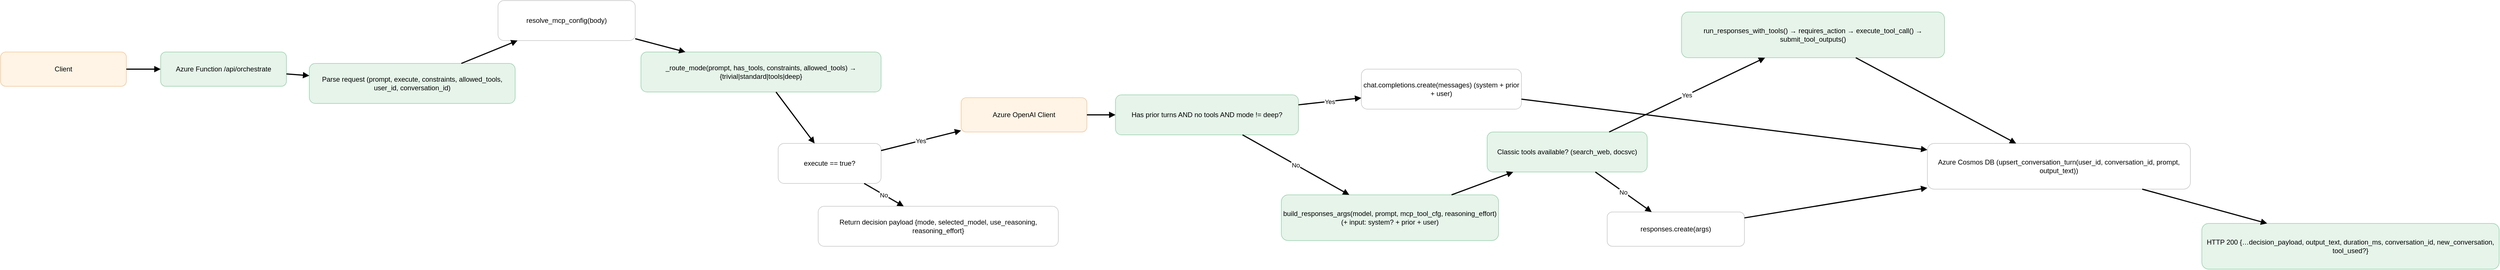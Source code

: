 <mxfile>
    <diagram name="Orchestrate HTTP Flow" id="0">
        <mxGraphModel dx="938" dy="1253" grid="1" gridSize="10" guides="1" tooltips="1" connect="1" arrows="1" fold="1" page="1" pageScale="1" pageWidth="1600" pageHeight="1000" math="0" shadow="0">
            <root>
                <mxCell id="0"/>
                <mxCell id="1" parent="0"/>
                <mxCell id="2" value="Client" style="rounded=1;whiteSpace=wrap;html=1;fillColor=#FFF4E5;strokeColor=#F1C69A;" parent="1" vertex="1">
                    <mxGeometry x="40" y="80" width="220" height="60" as="geometry"/>
                </mxCell>
                <mxCell id="3" value="Azure Function /api/orchestrate" style="rounded=1;whiteSpace=wrap;html=1;fillColor=#E6F4EA;strokeColor=#9AD0AC;" parent="1" vertex="1">
                    <mxGeometry x="320" y="80" width="220" height="60" as="geometry"/>
                </mxCell>
                <mxCell id="4" value="Parse request (prompt, execute, constraints, allowed_tools, user_id, conversation_id)" style="rounded=1;whiteSpace=wrap;html=1;fillColor=#E6F4EA;strokeColor=#9AD0AC;" parent="1" vertex="1">
                    <mxGeometry x="580" y="100" width="360" height="70" as="geometry"/>
                </mxCell>
                <mxCell id="5" value="resolve_mcp_config(body)" style="rounded=1;whiteSpace=wrap;html=1;fillColor=#FFFFFF;strokeColor=#C8C8C8;fontSize=12;" parent="1" vertex="1">
                    <mxGeometry x="910" y="-10" width="240" height="70" as="geometry"/>
                </mxCell>
                <mxCell id="6" value="_route_mode(prompt, has_tools, constraints, allowed_tools) → {trivial|standard|tools|deep}" style="rounded=1;whiteSpace=wrap;html=1;fillColor=#E6F4EA;strokeColor=#9AD0AC;" parent="1" vertex="1">
                    <mxGeometry x="1160" y="80" width="420" height="70" as="geometry"/>
                </mxCell>
                <mxCell id="7" value="execute == true?" style="rounded=1;whiteSpace=wrap;html=1;fillColor=#FFFFFF;strokeColor=#C8C8C8;fontSize=12;" parent="1" vertex="1">
                    <mxGeometry x="1400" y="240" width="180" height="70" as="geometry"/>
                </mxCell>
                <mxCell id="8" value="Return decision payload {mode, selected_model, use_reasoning, reasoning_effort}" style="rounded=1;whiteSpace=wrap;html=1;fillColor=#FFFFFF;strokeColor=#C8C8C8;fontSize=12;" parent="1" vertex="1">
                    <mxGeometry x="1470" y="350" width="420" height="70" as="geometry"/>
                </mxCell>
                <mxCell id="9" value="Azure OpenAI Client" style="rounded=1;whiteSpace=wrap;html=1;fillColor=#FFF4E5;strokeColor=#F1C69A;" parent="1" vertex="1">
                    <mxGeometry x="1720" y="160" width="220" height="60" as="geometry"/>
                </mxCell>
                <mxCell id="10" value="Has prior turns AND no tools AND mode != deep?" style="rounded=1;whiteSpace=wrap;html=1;fillColor=#E6F4EA;strokeColor=#9AD0AC;" parent="1" vertex="1">
                    <mxGeometry x="1990" y="155" width="320" height="70" as="geometry"/>
                </mxCell>
                <mxCell id="11" value="chat.completions.create(messages) (system + prior + user)" style="rounded=1;whiteSpace=wrap;html=1;fillColor=#FFFFFF;strokeColor=#C8C8C8;fontSize=12;" parent="1" vertex="1">
                    <mxGeometry x="2420" y="110" width="280" height="70" as="geometry"/>
                </mxCell>
                <mxCell id="12" value="build_responses_args(model, prompt, mcp_tool_cfg, reasoning_effort) (+ input: system? + prior + user)" style="rounded=1;whiteSpace=wrap;html=1;fillColor=#E6F4EA;strokeColor=#9AD0AC;" parent="1" vertex="1">
                    <mxGeometry x="2280" y="330" width="380" height="80" as="geometry"/>
                </mxCell>
                <mxCell id="13" value="Classic tools available? (search_web, docsvc)" style="rounded=1;whiteSpace=wrap;html=1;fillColor=#E6F4EA;strokeColor=#9AD0AC;" parent="1" vertex="1">
                    <mxGeometry x="2640" y="220" width="280" height="70" as="geometry"/>
                </mxCell>
                <mxCell id="14" value="run_responses_with_tools() → requires_action → execute_tool_call() → submit_tool_outputs()" style="rounded=1;whiteSpace=wrap;html=1;fillColor=#E6F4EA;strokeColor=#9AD0AC;" parent="1" vertex="1">
                    <mxGeometry x="2980" y="10" width="460" height="80" as="geometry"/>
                </mxCell>
                <mxCell id="15" value="responses.create(args)" style="rounded=1;whiteSpace=wrap;html=1;fillColor=#FFFFFF;strokeColor=#C8C8C8;fontSize=12;" parent="1" vertex="1">
                    <mxGeometry x="2850" y="360" width="240" height="60" as="geometry"/>
                </mxCell>
                <mxCell id="16" value="Azure Cosmos DB (upsert_conversation_turn(user_id, conversation_id, prompt, output_text))" style="rounded=1;whiteSpace=wrap;html=1;fillColor=#FFFFFF;strokeColor=#C8C8C8;fontSize=12;" parent="1" vertex="1">
                    <mxGeometry x="3410" y="240" width="460" height="80" as="geometry"/>
                </mxCell>
                <mxCell id="17" value="HTTP 200 {…decision_payload, output_text, duration_ms, conversation_id, new_conversation, tool_used?}" style="rounded=1;whiteSpace=wrap;html=1;fillColor=#E6F4EA;strokeColor=#9AD0AC;" parent="1" vertex="1">
                    <mxGeometry x="3890" y="380" width="520" height="80" as="geometry"/>
                </mxCell>
                <mxCell id="18" style="endArrow=block;rounded=1;strokeWidth=2;" parent="1" source="2" target="3" edge="1">
                    <mxGeometry relative="1" as="geometry"/>
                </mxCell>
                <mxCell id="19" style="endArrow=block;rounded=1;strokeWidth=2;" parent="1" source="3" target="4" edge="1">
                    <mxGeometry relative="1" as="geometry"/>
                </mxCell>
                <mxCell id="20" style="endArrow=block;rounded=1;strokeWidth=2;" parent="1" source="4" target="5" edge="1">
                    <mxGeometry relative="1" as="geometry"/>
                </mxCell>
                <mxCell id="21" style="endArrow=block;rounded=1;strokeWidth=2;" parent="1" source="5" target="6" edge="1">
                    <mxGeometry relative="1" as="geometry"/>
                </mxCell>
                <mxCell id="22" style="endArrow=block;rounded=1;strokeWidth=2;" parent="1" source="6" target="7" edge="1">
                    <mxGeometry relative="1" as="geometry"/>
                </mxCell>
                <mxCell id="23" value="No" style="endArrow=block;rounded=1;strokeWidth=2;" parent="1" source="7" target="8" edge="1">
                    <mxGeometry relative="1" as="geometry"/>
                </mxCell>
                <mxCell id="24" value="Yes" style="endArrow=block;rounded=1;strokeWidth=2;" parent="1" source="7" target="9" edge="1">
                    <mxGeometry relative="1" as="geometry"/>
                </mxCell>
                <mxCell id="25" style="endArrow=block;rounded=1;strokeWidth=2;" parent="1" source="9" target="10" edge="1">
                    <mxGeometry relative="1" as="geometry"/>
                </mxCell>
                <mxCell id="26" value="Yes" style="endArrow=block;rounded=1;strokeWidth=2;" parent="1" source="10" target="11" edge="1">
                    <mxGeometry relative="1" as="geometry"/>
                </mxCell>
                <mxCell id="27" value="No" style="endArrow=block;rounded=1;strokeWidth=2;" parent="1" source="10" target="12" edge="1">
                    <mxGeometry relative="1" as="geometry"/>
                </mxCell>
                <mxCell id="28" style="endArrow=block;rounded=1;strokeWidth=2;" parent="1" source="12" target="13" edge="1">
                    <mxGeometry relative="1" as="geometry"/>
                </mxCell>
                <mxCell id="29" value="Yes" style="endArrow=block;rounded=1;strokeWidth=2;" parent="1" source="13" target="14" edge="1">
                    <mxGeometry relative="1" as="geometry"/>
                </mxCell>
                <mxCell id="30" value="No" style="endArrow=block;rounded=1;strokeWidth=2;" parent="1" source="13" target="15" edge="1">
                    <mxGeometry relative="1" as="geometry"/>
                </mxCell>
                <mxCell id="31" style="endArrow=block;rounded=1;strokeWidth=2;" parent="1" source="11" target="16" edge="1">
                    <mxGeometry relative="1" as="geometry"/>
                </mxCell>
                <mxCell id="32" style="endArrow=block;rounded=1;strokeWidth=2;" parent="1" source="14" target="16" edge="1">
                    <mxGeometry relative="1" as="geometry"/>
                </mxCell>
                <mxCell id="33" style="endArrow=block;rounded=1;strokeWidth=2;" parent="1" source="15" target="16" edge="1">
                    <mxGeometry relative="1" as="geometry"/>
                </mxCell>
                <mxCell id="34" style="endArrow=block;rounded=1;strokeWidth=2;" parent="1" source="16" target="17" edge="1">
                    <mxGeometry relative="1" as="geometry"/>
                </mxCell>
            </root>
        </mxGraphModel>
    </diagram>
    <diagram name="MCP Endpoints Flow" id="1">
        <mxGraphModel dx="938" dy="253" grid="1" gridSize="10" guides="1" tooltips="1" connect="1" arrows="1" fold="1" page="1" pageScale="1" pageWidth="1600" pageHeight="1000" math="0" shadow="0">
            <root>
                <mxCell id="0"/>
                <mxCell id="1" parent="0"/>
                <mxCell id="2" value="Client" style="rounded=1;whiteSpace=wrap;html=1;fillColor=#FFF4E5;strokeColor=#F1C69A;" parent="1" vertex="1">
                    <mxGeometry x="40" y="120" width="220" height="60" as="geometry"/>
                </mxCell>
                <mxCell id="3" value="Azure Function /api/mcp-run" style="rounded=1;whiteSpace=wrap;html=1;fillColor=#E6F4EA;strokeColor=#9AD0AC;" parent="1" vertex="1">
                    <mxGeometry x="320" y="120" width="220" height="60" as="geometry"/>
                </mxCell>
                <mxCell id="4" value="resolve_mcp_config(merged)" style="rounded=1;whiteSpace=wrap;html=1;fillColor=#FFFFFF;strokeColor=#C8C8C8;fontSize=12;" parent="1" vertex="1">
                    <mxGeometry x="600" y="120" width="220" height="60" as="geometry"/>
                </mxCell>
                <mxCell id="5" value="build_responses_args(model, prompt, mcp_tool_cfg, reasoning_effort) (+ x_user_id?)" style="rounded=1;whiteSpace=wrap;html=1;fillColor=#E6F4EA;strokeColor=#9AD0AC;" parent="1" vertex="1">
                    <mxGeometry x="880" y="120" width="420" height="70" as="geometry"/>
                </mxCell>
                <mxCell id="6" value="Classic tools present after filtering?" style="rounded=1;whiteSpace=wrap;html=1;fillColor=#E6F4EA;strokeColor=#9AD0AC;" parent="1" vertex="1">
                    <mxGeometry x="1320" y="120" width="300" height="70" as="geometry"/>
                </mxCell>
                <mxCell id="7" value="run_responses_with_tools()" style="rounded=1;whiteSpace=wrap;html=1;fillColor=#E6F4EA;strokeColor=#9AD0AC;" parent="1" vertex="1">
                    <mxGeometry x="1640" y="40" width="280" height="60" as="geometry"/>
                </mxCell>
                <mxCell id="8" value="stream?" style="rounded=1;whiteSpace=wrap;html=1;fillColor=#FFFFFF;strokeColor=#C8C8C8;fontSize=12;" parent="1" vertex="1">
                    <mxGeometry x="1680" y="180" width="140" height="60" as="geometry"/>
                </mxCell>
                <mxCell id="9" value="responses.stream()" style="rounded=1;whiteSpace=wrap;html=1;fillColor=#FFFFFF;strokeColor=#C8C8C8;fontSize=12;" parent="1" vertex="1">
                    <mxGeometry x="1980" y="90" width="220" height="60" as="geometry"/>
                </mxCell>
                <mxCell id="10" value="responses.create()" style="rounded=1;whiteSpace=wrap;html=1;fillColor=#FFFFFF;strokeColor=#C8C8C8;fontSize=12;" parent="1" vertex="1">
                    <mxGeometry x="2010" y="240" width="220" height="60" as="geometry"/>
                </mxCell>
                <mxCell id="11" value="Azure Cosmos DB (optional persistence when user_id provided)" style="rounded=1;whiteSpace=wrap;html=1;fillColor=#FFFFFF;strokeColor=#C8C8C8;fontSize=12;" parent="1" vertex="1">
                    <mxGeometry x="2340" y="140" width="420" height="70" as="geometry"/>
                </mxCell>
                <mxCell id="12" value="HTTP 200 {output_text, model, duration_ms, run_id, tool_used?, conversation_id?}" style="rounded=1;whiteSpace=wrap;html=1;fillColor=#E6F4EA;strokeColor=#9AD0AC;" parent="1" vertex="1">
                    <mxGeometry x="2720" y="290" width="520" height="80" as="geometry"/>
                </mxCell>
                <mxCell id="13" style="endArrow=block;rounded=1;strokeWidth=2;" parent="1" source="2" target="3" edge="1">
                    <mxGeometry relative="1" as="geometry"/>
                </mxCell>
                <mxCell id="14" style="endArrow=block;rounded=1;strokeWidth=2;" parent="1" source="3" target="4" edge="1">
                    <mxGeometry relative="1" as="geometry"/>
                </mxCell>
                <mxCell id="15" style="endArrow=block;rounded=1;strokeWidth=2;" parent="1" source="4" target="5" edge="1">
                    <mxGeometry relative="1" as="geometry"/>
                </mxCell>
                <mxCell id="16" style="endArrow=block;rounded=1;strokeWidth=2;" parent="1" source="5" target="6" edge="1">
                    <mxGeometry relative="1" as="geometry"/>
                </mxCell>
                <mxCell id="17" value="Yes" style="endArrow=block;rounded=1;strokeWidth=2;" parent="1" source="6" target="7" edge="1">
                    <mxGeometry relative="1" as="geometry"/>
                </mxCell>
                <mxCell id="18" value="No" style="endArrow=block;rounded=1;strokeWidth=2;" parent="1" source="6" target="8" edge="1">
                    <mxGeometry relative="1" as="geometry"/>
                </mxCell>
                <mxCell id="19" value="Yes" style="endArrow=block;rounded=1;strokeWidth=2;" parent="1" source="8" target="9" edge="1">
                    <mxGeometry relative="1" as="geometry"/>
                </mxCell>
                <mxCell id="20" value="No" style="endArrow=block;rounded=1;strokeWidth=2;" parent="1" source="8" target="10" edge="1">
                    <mxGeometry relative="1" as="geometry"/>
                </mxCell>
                <mxCell id="21" style="endArrow=block;rounded=1;strokeWidth=2;" parent="1" source="7" target="11" edge="1">
                    <mxGeometry relative="1" as="geometry"/>
                </mxCell>
                <mxCell id="22" style="endArrow=block;rounded=1;strokeWidth=2;" parent="1" source="9" target="11" edge="1">
                    <mxGeometry relative="1" as="geometry"/>
                </mxCell>
                <mxCell id="23" style="endArrow=block;rounded=1;strokeWidth=2;" parent="1" source="10" target="11" edge="1">
                    <mxGeometry relative="1" as="geometry"/>
                </mxCell>
                <mxCell id="24" style="endArrow=block;rounded=1;strokeWidth=2;" parent="1" source="11" target="12" edge="1">
                    <mxGeometry relative="1" as="geometry"/>
                </mxCell>
            </root>
        </mxGraphModel>
    </diagram>
    <diagram name="Background Jobs Flow" id="2">
        <mxGraphModel dx="938" dy="253" grid="1" gridSize="10" guides="1" tooltips="1" connect="1" arrows="1" fold="1" page="1" pageScale="1" pageWidth="1600" pageHeight="1000" math="0" shadow="0">
            <root>
                <mxCell id="0"/>
                <mxCell id="1" parent="0"/>
                <mxCell id="2" value="Client" style="rounded=1;whiteSpace=wrap;html=1;fillColor=#FFF4E5;strokeColor=#F1C69A;" parent="1" vertex="1">
                    <mxGeometry x="40" y="120" width="220" height="60" as="geometry"/>
                </mxCell>
                <mxCell id="3" value="Azure Function /api/mcp-enqueue" style="rounded=1;whiteSpace=wrap;html=1;fillColor=#E6F4EA;strokeColor=#9AD0AC;" parent="1" vertex="1">
                    <mxGeometry x="270" y="20" width="280" height="60" as="geometry"/>
                </mxCell>
                <mxCell id="4" value="Blob: {job_id}.req.json (upload request)" style="rounded=1;whiteSpace=wrap;html=1;fillColor=#FFFFFF;strokeColor=#C8C8C8;fontSize=12;" parent="1" vertex="1">
                    <mxGeometry x="520" y="170" width="320" height="60" as="geometry"/>
                </mxCell>
                <mxCell id="5" value="Blob: {job_id}.json (status=queued)" style="rounded=1;whiteSpace=wrap;html=1;fillColor=#FFFFFF;strokeColor=#C8C8C8;fontSize=12;" parent="1" vertex="1">
                    <mxGeometry x="310" y="260" width="320" height="60" as="geometry"/>
                </mxCell>
                <mxCell id="6" value="Queue: mcpjobs (enqueue message)" style="rounded=1;whiteSpace=wrap;html=1;fillColor=#FFFFFF;strokeColor=#C8C8C8;fontSize=12;" parent="1" vertex="1">
                    <mxGeometry x="580" y="20" width="320" height="60" as="geometry"/>
                </mxCell>
                <mxCell id="7" value="Queue trigger func.Blueprint.queue_trigger" style="rounded=1;whiteSpace=wrap;html=1;fillColor=#FFFFFF;strokeColor=#C8C8C8;fontSize=12;" parent="1" vertex="1">
                    <mxGeometry x="1080" y="200" width="360" height="60" as="geometry"/>
                </mxCell>
                <mxCell id="8" value="Mark status running (progress=1, startedAt)" style="rounded=1;whiteSpace=wrap;html=1;fillColor=#FFFFFF;strokeColor=#C8C8C8;fontSize=12;" parent="1" vertex="1">
                    <mxGeometry x="1540" y="200" width="360" height="60" as="geometry"/>
                </mxCell>
                <mxCell id="9" value="build_responses_args(…); streaming if MCP-only; else run_responses_with_tools()" style="rounded=1;whiteSpace=wrap;html=1;fillColor=#E6F4EA;strokeColor=#9AD0AC;" parent="1" vertex="1">
                    <mxGeometry x="2000" y="200" width="520" height="70" as="geometry"/>
                </mxCell>
                <mxCell id="10" value="While streaming: write partial_output + progress → Blob {job_id}.json" style="rounded=1;whiteSpace=wrap;html=1;fillColor=#FFFFFF;strokeColor=#C8C8C8;fontSize=12;" parent="1" vertex="1">
                    <mxGeometry x="2290" y="30" width="460" height="70" as="geometry"/>
                </mxCell>
                <mxCell id="11" value="Write final result {status: done, output_text, progress: 100, duration_ms} → Blob {job_id}.json" style="rounded=1;whiteSpace=wrap;html=1;fillColor=#FFFFFF;strokeColor=#C8C8C8;fontSize=12;" parent="1" vertex="1">
                    <mxGeometry x="2600" y="200" width="540" height="70" as="geometry"/>
                </mxCell>
                <mxCell id="12" value="Azure Function /api/mcp-process (client processes job)" style="rounded=1;whiteSpace=wrap;html=1;fillColor=#FFF4E5;strokeColor=#F1C69A;" parent="1" vertex="1">
                    <mxGeometry x="660" y="340" width="420" height="60" as="geometry"/>
                </mxCell>
                <mxCell id="13" style="endArrow=block;rounded=1;strokeWidth=2;" parent="1" source="2" target="3" edge="1">
                    <mxGeometry relative="1" as="geometry"/>
                </mxCell>
                <mxCell id="14" style="endArrow=block;rounded=1;strokeWidth=2;" parent="1" source="3" target="4" edge="1">
                    <mxGeometry relative="1" as="geometry"/>
                </mxCell>
                <mxCell id="15" style="endArrow=block;rounded=1;strokeWidth=2;" parent="1" source="3" target="5" edge="1">
                    <mxGeometry relative="1" as="geometry"/>
                </mxCell>
                <mxCell id="16" style="endArrow=block;rounded=1;strokeWidth=2;" parent="1" source="3" target="6" edge="1">
                    <mxGeometry relative="1" as="geometry"/>
                </mxCell>
                <mxCell id="17" style="endArrow=block;rounded=1;strokeWidth=2;" parent="1" source="6" target="7" edge="1">
                    <mxGeometry relative="1" as="geometry"/>
                </mxCell>
                <mxCell id="18" style="endArrow=block;rounded=1;strokeWidth=2;" parent="1" source="7" target="8" edge="1">
                    <mxGeometry relative="1" as="geometry"/>
                </mxCell>
                <mxCell id="19" style="endArrow=block;rounded=1;strokeWidth=2;" parent="1" source="8" target="9" edge="1">
                    <mxGeometry relative="1" as="geometry"/>
                </mxCell>
                <mxCell id="20" style="endArrow=block;rounded=1;strokeWidth=2;" parent="1" source="9" target="10" edge="1">
                    <mxGeometry relative="1" as="geometry"/>
                </mxCell>
                <mxCell id="21" style="endArrow=block;rounded=1;strokeWidth=2;" parent="1" source="9" target="11" edge="1">
                    <mxGeometry relative="1" as="geometry"/>
                </mxCell>
                <mxCell id="22" style="endArrow=block;rounded=1;strokeWidth=2;" parent="1" source="2" target="12" edge="1">
                    <mxGeometry relative="1" as="geometry"/>
                </mxCell>
            </root>
        </mxGraphModel>
    </diagram>
    <diagram name="Cosmos Memory Model" id="3">
        <mxGraphModel dx="938" dy="253" grid="1" gridSize="10" guides="1" tooltips="1" connect="1" arrows="1" fold="1" page="1" pageScale="1" pageWidth="1600" pageHeight="1000" math="0" shadow="0">
            <root>
                <mxCell id="0"/>
                <mxCell id="1" parent="0"/>
                <mxCell id="2" value="&lt;div style=&quot;text-align: justify;&quot;&gt;&lt;span style=&quot;background-color: transparent;&quot;&gt;Conversation Document (id == conversation_id)&amp;nbsp;&lt;/span&gt;&lt;/div&gt;&lt;div&gt;&lt;div style=&quot;text-align: justify;&quot;&gt;&lt;span style=&quot;color: rgb(63, 63, 63); background-color: transparent;&quot;&gt;- id: string (ex: “user123_42”)&amp;nbsp;&lt;/span&gt;&lt;/div&gt;&lt;div style=&quot;text-align: justify;&quot;&gt;- conversation_id: string (copie de id) - type: “conversation”&amp;nbsp;&lt;/div&gt;&lt;div style=&quot;text-align: justify;&quot;&gt;- user_id: string&amp;nbsp;&lt;/div&gt;&lt;div style=&quot;text-align: justify;&quot;&gt;- memory_id: int (compteur séquentiel)&amp;nbsp;&lt;/div&gt;&lt;div style=&quot;text-align: justify;&quot;&gt;- title: string (dérivé du 1er message user, court)&amp;nbsp;&lt;/div&gt;&lt;div style=&quot;text-align: justify;&quot;&gt;- messages: array of:     • role: “user” | “assistant”&amp;nbsp;&lt;/div&gt;&lt;div style=&quot;text-align: justify;&quot;&gt;- content: string (texte nettoyé/sanitisé)&amp;nbsp;&lt;/div&gt;&lt;div style=&quot;text-align: justify;&quot;&gt;- timestamp: ISO8601&amp;nbsp;&lt;/div&gt;&lt;div style=&quot;text-align: justify;&quot;&gt;- createdAt / updatedAt (ISO) - created_at / updated_at (ISO, legacy-friendly)&amp;nbsp;&lt;/div&gt;&lt;div style=&quot;text-align: justify;&quot;&gt;- ttl: int (secs; défaut 60 jours)&lt;/div&gt;&lt;/div&gt;" style="rounded=1;whiteSpace=wrap;html=1;fillColor=#FFFFFF;strokeColor=#C8C8C8;fontSize=12;" parent="1" vertex="1">
                    <mxGeometry x="110" y="190" width="620" height="240" as="geometry"/>
                </mxCell>
                <mxCell id="3" value="upsert_conversation_turn(user_id, conversation_id, user_text, assistant_text) • crée le doc s’il n’existe pas • ajoute 1 message user, puis 1 message assistant • backfill “title” si manquant" style="rounded=1;whiteSpace=wrap;html=1;fillColor=#FFFFFF;strokeColor=#C8C8C8;fontSize=12;" parent="1" vertex="1">
                    <mxGeometry x="900" y="30" width="520" height="160" as="geometry"/>
                </mxCell>
                <mxCell id="4" value="get_conversation_messages(user_id, conversation_id, limit) • retourne les derniers N messages" style="rounded=1;whiteSpace=wrap;html=1;fillColor=#FFFFFF;strokeColor=#C8C8C8;fontSize=12;" parent="1" vertex="1">
                    <mxGeometry x="980" y="250" width="520" height="120" as="geometry"/>
                </mxCell>
                <mxCell id="5" value="get_next_memory_id(user_id) • calcule next_id via MAX(memory_id) ou suffixe de id" style="rounded=1;whiteSpace=wrap;html=1;fillColor=#FFFFFF;strokeColor=#C8C8C8;fontSize=12;" parent="1" vertex="1">
                    <mxGeometry x="900" y="430" width="520" height="120" as="geometry"/>
                </mxCell>
                <mxCell id="6" value="met à jour" style="endArrow=block;rounded=1;strokeWidth=2;" parent="1" source="3" target="2" edge="1">
                    <mxGeometry relative="1" as="geometry"/>
                </mxCell>
                <mxCell id="7" value="lit" style="endArrow=block;rounded=1;strokeWidth=2;" parent="1" source="4" target="2" edge="1">
                    <mxGeometry relative="1" as="geometry"/>
                </mxCell>
                <mxCell id="8" value="calcule" style="endArrow=block;rounded=1;strokeWidth=2;" parent="1" source="5" target="2" edge="1">
                    <mxGeometry relative="1" as="geometry"/>
                </mxCell>
            </root>
        </mxGraphModel>
    </diagram>
    <diagram name="Ask HTTP Flow (Optionnel)" id="4">
        <mxGraphModel dx="938" dy="253" grid="1" gridSize="10" guides="1" tooltips="1" connect="1" arrows="1" fold="1" page="1" pageScale="1" pageWidth="1600" pageHeight="1000" math="0" shadow="0">
            <root>
                <mxCell id="0"/>
                <mxCell id="1" parent="0"/>
                <mxCell id="2" value="Client" style="rounded=1;whiteSpace=wrap;html=1;fillColor=#FFF4E5;strokeColor=#F1C69A;" parent="1" vertex="1">
                    <mxGeometry x="40" y="120" width="220" height="60" as="geometry"/>
                </mxCell>
                <mxCell id="3" value="Azure Function /api/ask" style="rounded=1;whiteSpace=wrap;html=1;fillColor=#E6F4EA;strokeColor=#9AD0AC;" parent="1" vertex="1">
                    <mxGeometry x="320" y="120" width="220" height="60" as="geometry"/>
                </mxCell>
                <mxCell id="4" value="Parse body (prompt, model?, user_id?, conversation_id?, reasoning_effort?)" style="rounded=1;whiteSpace=wrap;html=1;fillColor=#FFFFFF;strokeColor=#C8C8C8;fontSize=12;" parent="1" vertex="1">
                    <mxGeometry x="600" y="115" width="420" height="70" as="geometry"/>
                </mxCell>
                <mxCell id="5" value="Load prior turns (last 3 pairs) → input messages" style="rounded=1;whiteSpace=wrap;html=1;fillColor=#FFFFFF;strokeColor=#C8C8C8;fontSize=12;" parent="1" vertex="1">
                    <mxGeometry x="900" width="420" height="60" as="geometry"/>
                </mxCell>
                <mxCell id="6" value="Attach classic tools if available (tool_choice=auto)" style="rounded=1;whiteSpace=wrap;html=1;fillColor=#E6F4EA;strokeColor=#9AD0AC;" parent="1" vertex="1">
                    <mxGeometry x="900" y="240" width="420" height="60" as="geometry"/>
                </mxCell>
                <mxCell id="7" value="tools exist?" style="rounded=1;whiteSpace=wrap;html=1;fillColor=#E6F4EA;strokeColor=#9AD0AC;" parent="1" vertex="1">
                    <mxGeometry x="1360" y="150" width="160" height="60" as="geometry"/>
                </mxCell>
                <mxCell id="8" value="run_responses_with_tools() → fallback without tools if empty output" style="rounded=1;whiteSpace=wrap;html=1;fillColor=#E6F4EA;strokeColor=#9AD0AC;" parent="1" vertex="1">
                    <mxGeometry x="1660" y="100" width="520" height="70" as="geometry"/>
                </mxCell>
                <mxCell id="9" value="responses.create()" style="rounded=1;whiteSpace=wrap;html=1;fillColor=#FFFFFF;strokeColor=#C8C8C8;fontSize=12;" parent="1" vertex="1">
                    <mxGeometry x="1660" y="210" width="220" height="60" as="geometry"/>
                </mxCell>
                <mxCell id="10" value="Persist turn to Cosmos" style="rounded=1;whiteSpace=wrap;html=1;fillColor=#FFFFFF;strokeColor=#C8C8C8;fontSize=12;" parent="1" vertex="1">
                    <mxGeometry x="2260" y="150" width="280" height="70" as="geometry"/>
                </mxCell>
                <mxCell id="11" value="HTTP 200 {output_text, model, duration_ms, tool_used?, user_id?, conversation_id?, new_conversation?, persisted?}" style="rounded=1;whiteSpace=wrap;html=1;fillColor=#E6F4EA;strokeColor=#9AD0AC;" parent="1" vertex="1">
                    <mxGeometry x="2650" y="145" width="640" height="80" as="geometry"/>
                </mxCell>
                <mxCell id="12" style="endArrow=block;rounded=1;strokeWidth=2;" parent="1" source="2" target="3" edge="1">
                    <mxGeometry relative="1" as="geometry"/>
                </mxCell>
                <mxCell id="13" style="endArrow=block;rounded=1;strokeWidth=2;" parent="1" source="3" target="4" edge="1">
                    <mxGeometry relative="1" as="geometry"/>
                </mxCell>
                <mxCell id="14" value="If user_id" style="endArrow=block;rounded=1;strokeWidth=2;" parent="1" source="4" target="5" edge="1">
                    <mxGeometry relative="1" as="geometry"/>
                </mxCell>
                <mxCell id="15" style="endArrow=block;rounded=1;strokeWidth=2;" parent="1" source="5" target="6" edge="1">
                    <mxGeometry relative="1" as="geometry"/>
                </mxCell>
                <mxCell id="16" value="Else" style="endArrow=block;rounded=1;strokeWidth=2;" parent="1" source="4" target="6" edge="1">
                    <mxGeometry relative="1" as="geometry"/>
                </mxCell>
                <mxCell id="17" style="endArrow=block;rounded=1;strokeWidth=2;" parent="1" source="6" target="7" edge="1">
                    <mxGeometry relative="1" as="geometry"/>
                </mxCell>
                <mxCell id="18" value="Yes" style="endArrow=block;rounded=1;strokeWidth=2;" parent="1" source="7" target="8" edge="1">
                    <mxGeometry relative="1" as="geometry"/>
                </mxCell>
                <mxCell id="19" value="No" style="endArrow=block;rounded=1;strokeWidth=2;" parent="1" source="7" target="9" edge="1">
                    <mxGeometry relative="1" as="geometry"/>
                </mxCell>
                <mxCell id="20" style="endArrow=block;rounded=1;strokeWidth=2;" parent="1" source="8" target="10" edge="1">
                    <mxGeometry relative="1" as="geometry"/>
                </mxCell>
                <mxCell id="21" style="endArrow=block;rounded=1;strokeWidth=2;" parent="1" source="9" target="10" edge="1">
                    <mxGeometry relative="1" as="geometry"/>
                </mxCell>
                <mxCell id="22" style="endArrow=block;rounded=1;strokeWidth=2;" parent="1" source="10" target="11" edge="1">
                    <mxGeometry relative="1" as="geometry"/>
                </mxCell>
            </root>
        </mxGraphModel>
    </diagram>
</mxfile>